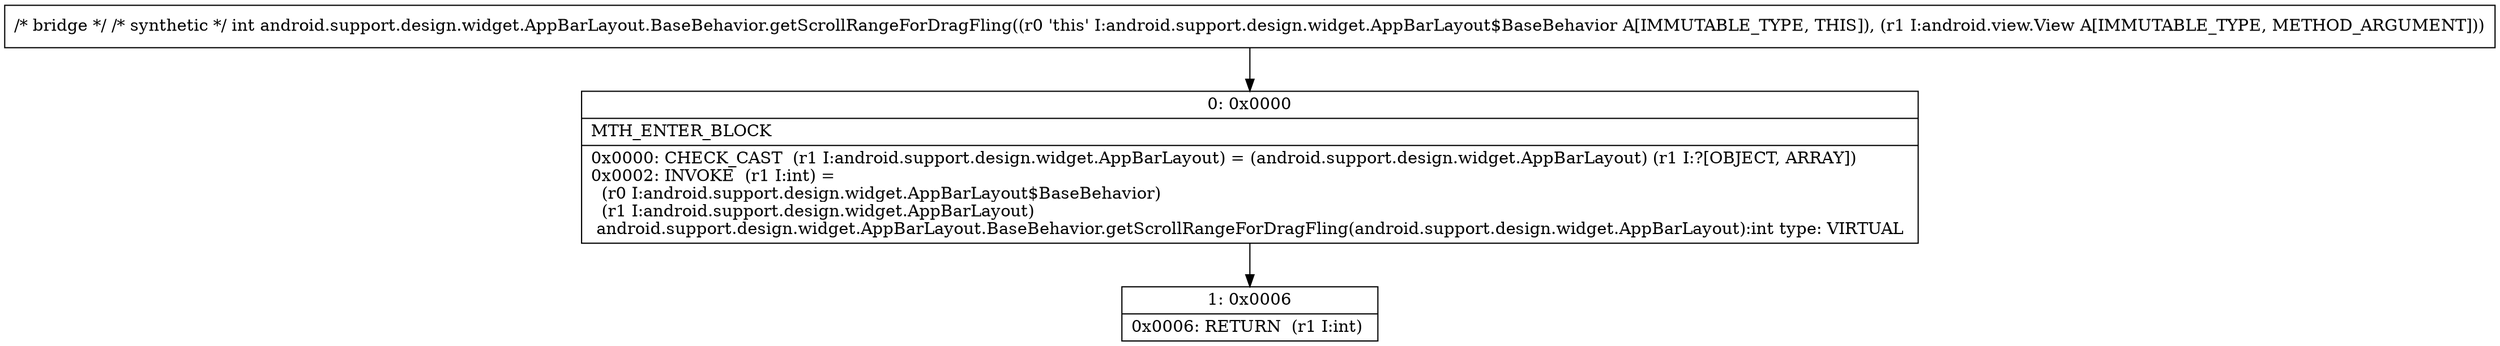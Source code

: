digraph "CFG forandroid.support.design.widget.AppBarLayout.BaseBehavior.getScrollRangeForDragFling(Landroid\/view\/View;)I" {
Node_0 [shape=record,label="{0\:\ 0x0000|MTH_ENTER_BLOCK\l|0x0000: CHECK_CAST  (r1 I:android.support.design.widget.AppBarLayout) = (android.support.design.widget.AppBarLayout) (r1 I:?[OBJECT, ARRAY]) \l0x0002: INVOKE  (r1 I:int) = \l  (r0 I:android.support.design.widget.AppBarLayout$BaseBehavior)\l  (r1 I:android.support.design.widget.AppBarLayout)\l android.support.design.widget.AppBarLayout.BaseBehavior.getScrollRangeForDragFling(android.support.design.widget.AppBarLayout):int type: VIRTUAL \l}"];
Node_1 [shape=record,label="{1\:\ 0x0006|0x0006: RETURN  (r1 I:int) \l}"];
MethodNode[shape=record,label="{\/* bridge *\/ \/* synthetic *\/ int android.support.design.widget.AppBarLayout.BaseBehavior.getScrollRangeForDragFling((r0 'this' I:android.support.design.widget.AppBarLayout$BaseBehavior A[IMMUTABLE_TYPE, THIS]), (r1 I:android.view.View A[IMMUTABLE_TYPE, METHOD_ARGUMENT])) }"];
MethodNode -> Node_0;
Node_0 -> Node_1;
}

